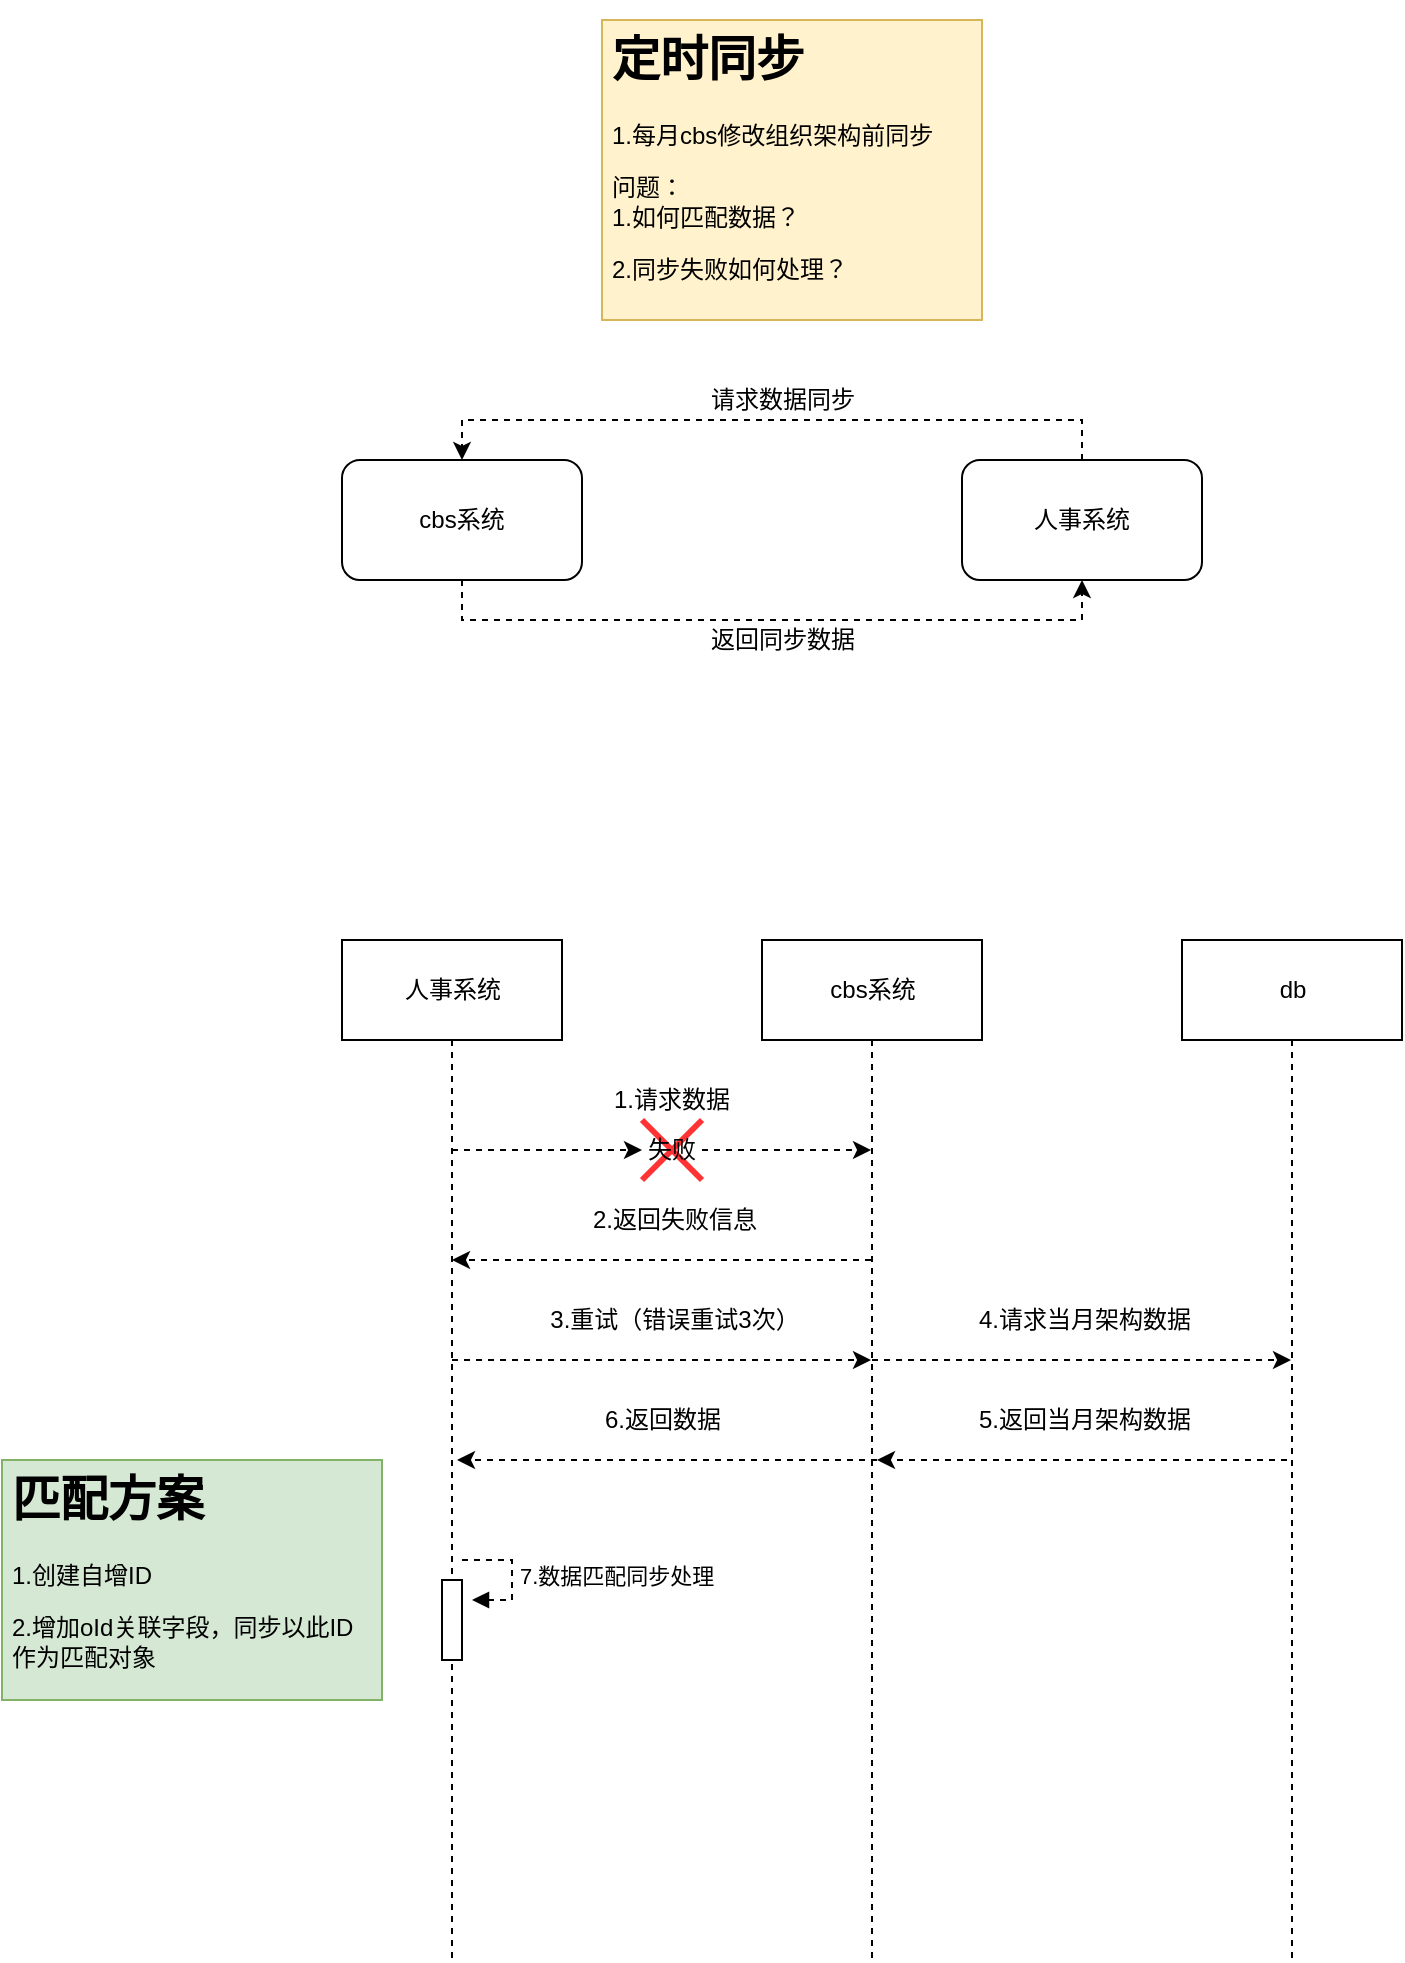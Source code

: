 <mxfile version="12.9.6" type="github">
  <diagram id="gmowgZO424j0YN9QJ7oB" name="Page-1">
    <mxGraphModel dx="2249" dy="1931" grid="1" gridSize="10" guides="1" tooltips="1" connect="1" arrows="1" fold="1" page="1" pageScale="1" pageWidth="827" pageHeight="1169" math="0" shadow="0">
      <root>
        <mxCell id="0" />
        <mxCell id="1" parent="0" />
        <mxCell id="n_vHZ7G0vCN_T8LKIROB-9" style="edgeStyle=orthogonalEdgeStyle;rounded=0;orthogonalLoop=1;jettySize=auto;html=1;entryX=0.5;entryY=1;entryDx=0;entryDy=0;dashed=1;" parent="1" source="n_vHZ7G0vCN_T8LKIROB-1" target="n_vHZ7G0vCN_T8LKIROB-2" edge="1">
          <mxGeometry relative="1" as="geometry">
            <Array as="points">
              <mxPoint x="200" y="210" />
              <mxPoint x="510" y="210" />
            </Array>
          </mxGeometry>
        </mxCell>
        <mxCell id="n_vHZ7G0vCN_T8LKIROB-10" value="返回同步数据" style="text;html=1;align=center;verticalAlign=middle;resizable=0;points=[];labelBackgroundColor=#ffffff;" parent="n_vHZ7G0vCN_T8LKIROB-9" vertex="1" connectable="0">
          <mxGeometry x="0.126" y="1" relative="1" as="geometry">
            <mxPoint x="-17" y="11" as="offset" />
          </mxGeometry>
        </mxCell>
        <mxCell id="n_vHZ7G0vCN_T8LKIROB-1" value="cbs系统" style="rounded=1;whiteSpace=wrap;html=1;" parent="1" vertex="1">
          <mxGeometry x="140" y="130" width="120" height="60" as="geometry" />
        </mxCell>
        <mxCell id="n_vHZ7G0vCN_T8LKIROB-7" style="edgeStyle=orthogonalEdgeStyle;rounded=0;orthogonalLoop=1;jettySize=auto;html=1;entryX=0.5;entryY=0;entryDx=0;entryDy=0;dashed=1;" parent="1" source="n_vHZ7G0vCN_T8LKIROB-2" target="n_vHZ7G0vCN_T8LKIROB-1" edge="1">
          <mxGeometry relative="1" as="geometry">
            <Array as="points">
              <mxPoint x="510" y="110" />
              <mxPoint x="200" y="110" />
            </Array>
          </mxGeometry>
        </mxCell>
        <mxCell id="n_vHZ7G0vCN_T8LKIROB-8" value="请求数据同步" style="text;html=1;align=center;verticalAlign=middle;resizable=0;points=[];labelBackgroundColor=#ffffff;" parent="n_vHZ7G0vCN_T8LKIROB-7" vertex="1" connectable="0">
          <mxGeometry x="0.126" y="3" relative="1" as="geometry">
            <mxPoint x="27" y="-13" as="offset" />
          </mxGeometry>
        </mxCell>
        <mxCell id="n_vHZ7G0vCN_T8LKIROB-2" value="人事系统" style="rounded=1;whiteSpace=wrap;html=1;" parent="1" vertex="1">
          <mxGeometry x="450" y="130" width="120" height="60" as="geometry" />
        </mxCell>
        <mxCell id="n_vHZ7G0vCN_T8LKIROB-12" value="&lt;h1&gt;定时同步&lt;/h1&gt;&lt;p&gt;1.每月cbs修改组织架构前同步&lt;/p&gt;&lt;p&gt;问题：&lt;br&gt;1.如何匹配数据？&lt;/p&gt;&lt;p&gt;2.同步失败如何处理？&lt;/p&gt;" style="text;html=1;strokeColor=#d6b656;fillColor=#fff2cc;spacing=5;spacingTop=-20;whiteSpace=wrap;overflow=hidden;rounded=0;" parent="1" vertex="1">
          <mxGeometry x="270" y="-90" width="190" height="150" as="geometry" />
        </mxCell>
        <mxCell id="diCT8yxzyd8HaNReu1Z--2" value="人事系统" style="html=1;" vertex="1" parent="1">
          <mxGeometry x="140" y="370" width="110" height="50" as="geometry" />
        </mxCell>
        <mxCell id="diCT8yxzyd8HaNReu1Z--3" value="cbs系统" style="html=1;" vertex="1" parent="1">
          <mxGeometry x="350" y="370" width="110" height="50" as="geometry" />
        </mxCell>
        <mxCell id="diCT8yxzyd8HaNReu1Z--13" style="edgeStyle=orthogonalEdgeStyle;rounded=0;orthogonalLoop=1;jettySize=auto;html=1;dashed=1;" edge="1" parent="1" source="diCT8yxzyd8HaNReu1Z--25" target="diCT8yxzyd8HaNReu1Z--7">
          <mxGeometry relative="1" as="geometry">
            <mxPoint x="350" y="570" as="targetPoint" />
            <Array as="points">
              <mxPoint x="380" y="475" />
              <mxPoint x="380" y="475" />
            </Array>
          </mxGeometry>
        </mxCell>
        <mxCell id="diCT8yxzyd8HaNReu1Z--33" style="edgeStyle=orthogonalEdgeStyle;rounded=0;orthogonalLoop=1;jettySize=auto;html=1;dashed=1;" edge="1" parent="1" source="diCT8yxzyd8HaNReu1Z--4" target="diCT8yxzyd8HaNReu1Z--7">
          <mxGeometry relative="1" as="geometry">
            <Array as="points">
              <mxPoint x="310" y="580" />
              <mxPoint x="310" y="580" />
            </Array>
          </mxGeometry>
        </mxCell>
        <mxCell id="diCT8yxzyd8HaNReu1Z--37" value="3.重试（错误重试3次）" style="text;html=1;align=center;verticalAlign=middle;resizable=0;points=[];labelBackgroundColor=#ffffff;" vertex="1" connectable="0" parent="diCT8yxzyd8HaNReu1Z--33">
          <mxGeometry x="0.319" y="-2" relative="1" as="geometry">
            <mxPoint x="-27.5" y="-22" as="offset" />
          </mxGeometry>
        </mxCell>
        <mxCell id="diCT8yxzyd8HaNReu1Z--4" value="" style="shape=umlLifeline;participant=umlEntity;perimeter=lifelinePerimeter;whiteSpace=wrap;html=1;container=1;collapsible=0;recursiveResize=0;verticalAlign=top;spacingTop=36;labelBackgroundColor=#ffffff;outlineConnect=0;size=0;" vertex="1" parent="1">
          <mxGeometry x="175" y="420" width="40" height="460" as="geometry" />
        </mxCell>
        <mxCell id="diCT8yxzyd8HaNReu1Z--20" value="" style="html=1;points=[];perimeter=orthogonalPerimeter;" vertex="1" parent="diCT8yxzyd8HaNReu1Z--4">
          <mxGeometry x="15" y="270" width="10" height="40" as="geometry" />
        </mxCell>
        <mxCell id="diCT8yxzyd8HaNReu1Z--6" value="db" style="html=1;" vertex="1" parent="1">
          <mxGeometry x="560" y="370" width="110" height="50" as="geometry" />
        </mxCell>
        <mxCell id="diCT8yxzyd8HaNReu1Z--11" style="edgeStyle=orthogonalEdgeStyle;rounded=0;orthogonalLoop=1;jettySize=auto;html=1;dashed=1;" edge="1" parent="1" source="diCT8yxzyd8HaNReu1Z--7" target="diCT8yxzyd8HaNReu1Z--8">
          <mxGeometry relative="1" as="geometry">
            <mxPoint x="550" y="570" as="targetPoint" />
            <Array as="points">
              <mxPoint x="500" y="580" />
              <mxPoint x="500" y="580" />
            </Array>
          </mxGeometry>
        </mxCell>
        <mxCell id="diCT8yxzyd8HaNReu1Z--12" value="4.请求当月架构数据" style="text;html=1;align=center;verticalAlign=middle;resizable=0;points=[];labelBackgroundColor=#ffffff;" vertex="1" connectable="0" parent="diCT8yxzyd8HaNReu1Z--11">
          <mxGeometry x="0.185" relative="1" as="geometry">
            <mxPoint x="-18.5" y="-20" as="offset" />
          </mxGeometry>
        </mxCell>
        <mxCell id="diCT8yxzyd8HaNReu1Z--16" style="edgeStyle=orthogonalEdgeStyle;rounded=0;orthogonalLoop=1;jettySize=auto;html=1;dashed=1;" edge="1" parent="1">
          <mxGeometry relative="1" as="geometry">
            <mxPoint x="407.5" y="630" as="sourcePoint" />
            <mxPoint x="197.5" y="630" as="targetPoint" />
          </mxGeometry>
        </mxCell>
        <mxCell id="diCT8yxzyd8HaNReu1Z--18" value="6.返回数据" style="text;html=1;align=center;verticalAlign=middle;resizable=0;points=[];labelBackgroundColor=#ffffff;" vertex="1" connectable="0" parent="diCT8yxzyd8HaNReu1Z--16">
          <mxGeometry x="-0.176" relative="1" as="geometry">
            <mxPoint x="-21.5" y="-20" as="offset" />
          </mxGeometry>
        </mxCell>
        <mxCell id="diCT8yxzyd8HaNReu1Z--35" style="edgeStyle=orthogonalEdgeStyle;rounded=0;orthogonalLoop=1;jettySize=auto;html=1;dashed=1;" edge="1" parent="1" source="diCT8yxzyd8HaNReu1Z--7" target="diCT8yxzyd8HaNReu1Z--4">
          <mxGeometry relative="1" as="geometry">
            <Array as="points">
              <mxPoint x="300" y="530" />
              <mxPoint x="300" y="530" />
            </Array>
          </mxGeometry>
        </mxCell>
        <mxCell id="diCT8yxzyd8HaNReu1Z--36" value="2.返回失败信息" style="text;html=1;align=center;verticalAlign=middle;resizable=0;points=[];labelBackgroundColor=#ffffff;" vertex="1" connectable="0" parent="diCT8yxzyd8HaNReu1Z--35">
          <mxGeometry x="0.09" y="24" relative="1" as="geometry">
            <mxPoint x="15.5" y="-44" as="offset" />
          </mxGeometry>
        </mxCell>
        <mxCell id="diCT8yxzyd8HaNReu1Z--7" value="" style="shape=umlLifeline;participant=umlEntity;perimeter=lifelinePerimeter;whiteSpace=wrap;html=1;container=1;collapsible=0;recursiveResize=0;verticalAlign=top;spacingTop=36;labelBackgroundColor=#ffffff;outlineConnect=0;size=0;" vertex="1" parent="1">
          <mxGeometry x="385" y="420" width="40" height="460" as="geometry" />
        </mxCell>
        <mxCell id="diCT8yxzyd8HaNReu1Z--15" style="edgeStyle=orthogonalEdgeStyle;rounded=0;orthogonalLoop=1;jettySize=auto;html=1;dashed=1;" edge="1" parent="1">
          <mxGeometry relative="1" as="geometry">
            <mxPoint x="612.5" y="630" as="sourcePoint" />
            <mxPoint x="407.5" y="630" as="targetPoint" />
          </mxGeometry>
        </mxCell>
        <mxCell id="diCT8yxzyd8HaNReu1Z--17" value="5.返回当月架构数据" style="text;html=1;align=center;verticalAlign=middle;resizable=0;points=[];labelBackgroundColor=#ffffff;" vertex="1" connectable="0" parent="diCT8yxzyd8HaNReu1Z--15">
          <mxGeometry x="-0.176" y="2" relative="1" as="geometry">
            <mxPoint x="-17.5" y="-22" as="offset" />
          </mxGeometry>
        </mxCell>
        <mxCell id="diCT8yxzyd8HaNReu1Z--8" value="" style="shape=umlLifeline;participant=umlEntity;perimeter=lifelinePerimeter;whiteSpace=wrap;html=1;container=1;collapsible=0;recursiveResize=0;verticalAlign=top;spacingTop=36;labelBackgroundColor=#ffffff;outlineConnect=0;size=0;" vertex="1" parent="1">
          <mxGeometry x="595" y="420" width="40" height="460" as="geometry" />
        </mxCell>
        <mxCell id="diCT8yxzyd8HaNReu1Z--25" value="失败" style="shape=umlDestroy;whiteSpace=wrap;html=1;strokeWidth=3;strokeColor=#FF3333;" vertex="1" parent="1">
          <mxGeometry x="290" y="460" width="30" height="30" as="geometry" />
        </mxCell>
        <mxCell id="diCT8yxzyd8HaNReu1Z--26" style="edgeStyle=orthogonalEdgeStyle;rounded=0;orthogonalLoop=1;jettySize=auto;html=1;dashed=1;" edge="1" parent="1" source="diCT8yxzyd8HaNReu1Z--4" target="diCT8yxzyd8HaNReu1Z--25">
          <mxGeometry relative="1" as="geometry">
            <mxPoint x="194.5" y="470" as="sourcePoint" />
            <mxPoint x="404.5" y="470" as="targetPoint" />
            <Array as="points">
              <mxPoint x="220" y="475" />
              <mxPoint x="220" y="475" />
            </Array>
          </mxGeometry>
        </mxCell>
        <mxCell id="diCT8yxzyd8HaNReu1Z--34" value="1.请求数据" style="text;html=1;strokeColor=none;fillColor=none;align=center;verticalAlign=middle;whiteSpace=wrap;rounded=0;" vertex="1" parent="1">
          <mxGeometry x="245" y="440" width="120" height="20" as="geometry" />
        </mxCell>
        <mxCell id="diCT8yxzyd8HaNReu1Z--21" value="7.数据匹配同步处理" style="edgeStyle=orthogonalEdgeStyle;html=1;align=left;spacingLeft=2;endArrow=block;rounded=0;entryX=1;entryY=0;dashed=1;" edge="1" parent="1">
          <mxGeometry relative="1" as="geometry">
            <mxPoint x="200" y="680" as="sourcePoint" />
            <Array as="points">
              <mxPoint x="225" y="680" />
            </Array>
            <mxPoint x="205" y="700" as="targetPoint" />
          </mxGeometry>
        </mxCell>
        <mxCell id="diCT8yxzyd8HaNReu1Z--39" value="&lt;h1&gt;匹配方案&lt;/h1&gt;&lt;p&gt;1.创建自增ID&lt;/p&gt;&lt;p&gt;2.增加oId关联字段，同步以此ID作为匹配对象&lt;/p&gt;" style="text;html=1;strokeColor=#82b366;fillColor=#d5e8d4;spacing=5;spacingTop=-20;whiteSpace=wrap;overflow=hidden;rounded=0;" vertex="1" parent="1">
          <mxGeometry x="-30" y="630" width="190" height="120" as="geometry" />
        </mxCell>
      </root>
    </mxGraphModel>
  </diagram>
</mxfile>
